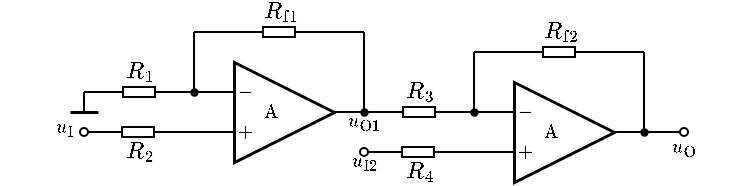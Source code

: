 <mxfile version="20.7.4" type="device"><diagram id="Fo1MZm2neYlu_NJdYs7B" name="第 1 页"><mxGraphModel dx="444" dy="310" grid="1" gridSize="5" guides="1" tooltips="1" connect="1" arrows="1" fold="1" page="1" pageScale="1" pageWidth="827" pageHeight="1169" math="1" shadow="0"><root><mxCell id="0"/><mxCell id="1" parent="0"/><mxCell id="XhBD2scCNB9_w0kGb37Q-1" value="\(\text{A}\) 　&amp;nbsp;" style="triangle;whiteSpace=wrap;html=1;strokeWidth=1.5;connectable=0;allowArrows=0;fontSize=8;" parent="1" vertex="1"><mxGeometry x="155" y="160" width="50" height="50" as="geometry"/></mxCell><mxCell id="XhBD2scCNB9_w0kGb37Q-2" value="" style="endArrow=none;html=1;rounded=0;exitX=0;exitY=0.5;exitDx=0;exitDy=0;exitPerimeter=0;" parent="1" source="XhBD2scCNB9_w0kGb37Q-28" edge="1"><mxGeometry width="50" height="50" relative="1" as="geometry"><mxPoint x="125" y="175" as="sourcePoint"/><mxPoint x="155" y="175" as="targetPoint"/></mxGeometry></mxCell><mxCell id="XhBD2scCNB9_w0kGb37Q-3" value="" style="endArrow=none;html=1;rounded=0;" parent="1" edge="1"><mxGeometry width="50" height="50" relative="1" as="geometry"><mxPoint x="135" y="195" as="sourcePoint"/><mxPoint x="155" y="195" as="targetPoint"/></mxGeometry></mxCell><mxCell id="XhBD2scCNB9_w0kGb37Q-4" value="$$-$$" style="text;html=1;resizable=1;autosize=1;align=center;verticalAlign=middle;points=[];fillColor=none;strokeColor=none;rounded=0;movable=1;rotatable=1;deletable=1;editable=1;connectable=0;fontSize=8;" parent="1" vertex="1"><mxGeometry x="155" y="170" width="10" height="10" as="geometry"/></mxCell><mxCell id="XhBD2scCNB9_w0kGb37Q-5" value="$$+$$" style="text;html=1;resizable=1;autosize=1;align=center;verticalAlign=middle;points=[];fillColor=none;strokeColor=none;rounded=0;movable=1;rotatable=1;deletable=1;editable=1;connectable=0;fontSize=8;" parent="1" vertex="1"><mxGeometry x="155" y="190" width="10" height="10" as="geometry"/></mxCell><mxCell id="XhBD2scCNB9_w0kGb37Q-6" value="" style="endArrow=none;html=1;rounded=0;fontSize=8;" parent="1" edge="1"><mxGeometry width="50" height="50" relative="1" as="geometry"><mxPoint x="205" y="185" as="sourcePoint"/><mxPoint x="220" y="185" as="targetPoint"/></mxGeometry></mxCell><mxCell id="XhBD2scCNB9_w0kGb37Q-10" value="$$R_{\mathrm{f}1}$$" style="text;html=1;resizable=1;autosize=1;align=center;verticalAlign=middle;points=[];fillColor=none;strokeColor=none;rounded=0;fontSize=10;movable=1;rotatable=1;deletable=1;editable=1;connectable=0;allowArrows=0;" parent="1" vertex="1"><mxGeometry x="170" y="130" width="15" height="10" as="geometry"/></mxCell><mxCell id="XhBD2scCNB9_w0kGb37Q-11" value="" style="endArrow=none;html=1;rounded=0;fontSize=10;startSize=4;endSize=4;entryX=1;entryY=0.5;entryDx=0;entryDy=0;entryPerimeter=0;" parent="1" target="XhBD2scCNB9_w0kGb37Q-12" edge="1"><mxGeometry width="50" height="50" relative="1" as="geometry"><mxPoint x="135" y="145" as="sourcePoint"/><mxPoint x="414.5" y="65.5" as="targetPoint"/></mxGeometry></mxCell><mxCell id="XhBD2scCNB9_w0kGb37Q-12" value="" style="pointerEvents=1;verticalLabelPosition=bottom;shadow=0;dashed=0;align=center;html=1;verticalAlign=top;shape=mxgraph.electrical.resistors.resistor_1;fontSize=10;direction=west;allowArrows=0;" parent="1" vertex="1"><mxGeometry x="165" y="142.5" width="25" height="5" as="geometry"/></mxCell><mxCell id="XhBD2scCNB9_w0kGb37Q-13" value="" style="endArrow=none;html=1;rounded=0;fontSize=10;startSize=4;endSize=4;exitX=0;exitY=0.5;exitDx=0;exitDy=0;exitPerimeter=0;" parent="1" source="XhBD2scCNB9_w0kGb37Q-12" edge="1"><mxGeometry width="50" height="50" relative="1" as="geometry"><mxPoint x="307" y="50.5" as="sourcePoint"/><mxPoint x="220" y="145" as="targetPoint"/></mxGeometry></mxCell><mxCell id="XhBD2scCNB9_w0kGb37Q-18" value="$$R_2$$" style="text;html=1;resizable=1;autosize=1;align=center;verticalAlign=middle;points=[];fillColor=none;strokeColor=none;rounded=0;fontSize=10;movable=1;rotatable=1;deletable=1;editable=1;connectable=0;allowArrows=0;" parent="1" vertex="1"><mxGeometry x="100" y="200" width="15" height="10" as="geometry"/></mxCell><mxCell id="XhBD2scCNB9_w0kGb37Q-19" value="" style="endArrow=none;html=1;rounded=0;fontSize=10;startSize=4;endSize=4;entryX=1;entryY=0.5;entryDx=0;entryDy=0;entryPerimeter=0;" parent="1" target="XhBD2scCNB9_w0kGb37Q-20" edge="1"><mxGeometry width="50" height="50" relative="1" as="geometry"><mxPoint x="135" y="195" as="sourcePoint"/><mxPoint x="332" y="165.5" as="targetPoint"/></mxGeometry></mxCell><mxCell id="XhBD2scCNB9_w0kGb37Q-20" value="" style="pointerEvents=1;verticalLabelPosition=bottom;shadow=0;dashed=0;align=center;html=1;verticalAlign=top;shape=mxgraph.electrical.resistors.resistor_1;fontSize=10;direction=east;allowArrows=0;" parent="1" vertex="1"><mxGeometry x="94.5" y="192.5" width="25" height="5" as="geometry"/></mxCell><mxCell id="XhBD2scCNB9_w0kGb37Q-24" value="" style="endArrow=none;html=1;rounded=0;fontSize=8;" parent="1" edge="1"><mxGeometry width="50" height="50" relative="1" as="geometry"><mxPoint x="220" y="185" as="sourcePoint"/><mxPoint x="220" y="145" as="targetPoint"/></mxGeometry></mxCell><mxCell id="XhBD2scCNB9_w0kGb37Q-25" value="" style="endArrow=none;html=1;rounded=0;fontSize=8;" parent="1" edge="1"><mxGeometry width="50" height="50" relative="1" as="geometry"><mxPoint x="135" y="175" as="sourcePoint"/><mxPoint x="135" y="145" as="targetPoint"/></mxGeometry></mxCell><mxCell id="XhBD2scCNB9_w0kGb37Q-26" value="" style="endArrow=none;html=1;rounded=0;fontSize=8;strokeWidth=1.5;" parent="1" edge="1"><mxGeometry width="50" height="50" relative="1" as="geometry"><mxPoint x="73" y="185" as="sourcePoint"/><mxPoint x="87" y="185" as="targetPoint"/></mxGeometry></mxCell><mxCell id="XhBD2scCNB9_w0kGb37Q-27" value="$$R_1$$" style="text;html=1;resizable=1;autosize=1;align=center;verticalAlign=middle;points=[];fillColor=none;strokeColor=none;rounded=0;fontSize=10;movable=1;rotatable=1;deletable=1;editable=1;connectable=0;allowArrows=0;" parent="1" vertex="1"><mxGeometry x="100" y="160" width="15" height="10" as="geometry"/></mxCell><mxCell id="XhBD2scCNB9_w0kGb37Q-28" value="" style="pointerEvents=1;verticalLabelPosition=bottom;shadow=0;dashed=0;align=center;html=1;verticalAlign=top;shape=mxgraph.electrical.resistors.resistor_1;fontSize=10;direction=west;allowArrows=0;" parent="1" vertex="1"><mxGeometry x="95" y="172.5" width="25" height="5" as="geometry"/></mxCell><mxCell id="XhBD2scCNB9_w0kGb37Q-31" value="" style="shape=waypoint;sketch=0;fillStyle=solid;size=6;pointerEvents=1;points=[];fillColor=none;resizable=1;rotatable=1;perimeter=centerPerimeter;snapToPoint=1;strokeWidth=0.1;fontSize=8;movable=1;deletable=1;editable=1;connectable=0;allowArrows=0;" parent="1" vertex="1"><mxGeometry x="215" y="180" width="10" height="10" as="geometry"/></mxCell><mxCell id="XhBD2scCNB9_w0kGb37Q-32" value="$$u_\mathrm{I}$$" style="text;html=1;align=center;verticalAlign=middle;resizable=1;points=[];autosize=1;strokeColor=none;fillColor=none;fontSize=8;movable=1;rotatable=1;deletable=1;editable=1;connectable=1;" parent="1" vertex="1"><mxGeometry x="60" y="185" width="20" height="15" as="geometry"/></mxCell><mxCell id="XhBD2scCNB9_w0kGb37Q-33" value="$$u_{\mathrm{O}1}$$" style="text;html=1;align=center;verticalAlign=middle;resizable=1;points=[];autosize=1;strokeColor=none;fillColor=none;fontSize=8;movable=1;rotatable=1;deletable=1;editable=1;connectable=0;allowArrows=0;" parent="1" vertex="1"><mxGeometry x="210" y="185" width="20" height="10" as="geometry"/></mxCell><mxCell id="PMe-l8qBmvfCz_uRoptx-1" value="" style="endArrow=none;html=1;rounded=0;strokeWidth=1;fontSize=8;startArrow=oval;startFill=0;endSize=4;startSize=4;entryX=0;entryY=0.5;entryDx=0;entryDy=0;entryPerimeter=0;" parent="1" target="XhBD2scCNB9_w0kGb37Q-20" edge="1"><mxGeometry width="50" height="50" relative="1" as="geometry"><mxPoint x="80" y="195" as="sourcePoint"/><mxPoint x="85" y="150" as="targetPoint"/></mxGeometry></mxCell><mxCell id="PMe-l8qBmvfCz_uRoptx-2" value="" style="endArrow=none;html=1;rounded=0;strokeWidth=1;fontSize=8;startSize=4;endSize=4;entryX=1;entryY=0.5;entryDx=0;entryDy=0;entryPerimeter=0;" parent="1" target="XhBD2scCNB9_w0kGb37Q-28" edge="1"><mxGeometry width="50" height="50" relative="1" as="geometry"><mxPoint x="80" y="175" as="sourcePoint"/><mxPoint x="105" y="150" as="targetPoint"/></mxGeometry></mxCell><mxCell id="PMe-l8qBmvfCz_uRoptx-6" value="" style="endArrow=none;html=1;rounded=0;strokeWidth=1;fontSize=8;startSize=4;endSize=4;" parent="1" edge="1"><mxGeometry width="50" height="50" relative="1" as="geometry"><mxPoint x="80" y="185" as="sourcePoint"/><mxPoint x="80" y="175" as="targetPoint"/></mxGeometry></mxCell><mxCell id="PMe-l8qBmvfCz_uRoptx-7" value="" style="shape=waypoint;sketch=0;fillStyle=solid;size=6;pointerEvents=1;points=[];fillColor=none;resizable=1;rotatable=1;perimeter=centerPerimeter;snapToPoint=1;strokeWidth=0.1;fontSize=8;movable=1;deletable=1;editable=1;connectable=1;" parent="1" vertex="1"><mxGeometry x="130" y="170" width="10" height="10" as="geometry"/></mxCell><mxCell id="s8XkLvD5kZIU-7hfsQn_-1" value="\(\text{A}\) 　&amp;nbsp;" style="triangle;whiteSpace=wrap;html=1;strokeWidth=1.5;connectable=0;allowArrows=0;fontSize=8;" vertex="1" parent="1"><mxGeometry x="295" y="170" width="50" height="50" as="geometry"/></mxCell><mxCell id="s8XkLvD5kZIU-7hfsQn_-2" value="" style="endArrow=none;html=1;rounded=0;exitX=0;exitY=0.5;exitDx=0;exitDy=0;exitPerimeter=0;" edge="1" parent="1" source="s8XkLvD5kZIU-7hfsQn_-18"><mxGeometry width="50" height="50" relative="1" as="geometry"><mxPoint x="265" y="185" as="sourcePoint"/><mxPoint x="295" y="185.0" as="targetPoint"/></mxGeometry></mxCell><mxCell id="s8XkLvD5kZIU-7hfsQn_-3" value="" style="endArrow=none;html=1;rounded=0;" edge="1" parent="1"><mxGeometry width="50" height="50" relative="1" as="geometry"><mxPoint x="275" y="205.0" as="sourcePoint"/><mxPoint x="295" y="205.0" as="targetPoint"/></mxGeometry></mxCell><mxCell id="s8XkLvD5kZIU-7hfsQn_-4" value="$$-$$" style="text;html=1;resizable=1;autosize=1;align=center;verticalAlign=middle;points=[];fillColor=none;strokeColor=none;rounded=0;movable=1;rotatable=1;deletable=1;editable=1;connectable=0;fontSize=8;" vertex="1" parent="1"><mxGeometry x="295" y="180" width="10" height="10" as="geometry"/></mxCell><mxCell id="s8XkLvD5kZIU-7hfsQn_-5" value="$$+$$" style="text;html=1;resizable=1;autosize=1;align=center;verticalAlign=middle;points=[];fillColor=none;strokeColor=none;rounded=0;movable=1;rotatable=1;deletable=1;editable=1;connectable=0;fontSize=8;" vertex="1" parent="1"><mxGeometry x="295" y="200" width="10" height="10" as="geometry"/></mxCell><mxCell id="s8XkLvD5kZIU-7hfsQn_-6" value="" style="endArrow=none;html=1;rounded=0;fontSize=8;" edge="1" parent="1"><mxGeometry width="50" height="50" relative="1" as="geometry"><mxPoint x="345" y="195.0" as="sourcePoint"/><mxPoint x="360" y="195.0" as="targetPoint"/></mxGeometry></mxCell><mxCell id="s8XkLvD5kZIU-7hfsQn_-7" value="$$R_{\mathrm{f}2}$$" style="text;html=1;resizable=1;autosize=1;align=center;verticalAlign=middle;points=[];fillColor=none;strokeColor=none;rounded=0;fontSize=10;movable=1;rotatable=1;deletable=1;editable=1;connectable=0;allowArrows=0;" vertex="1" parent="1"><mxGeometry x="310" y="140" width="15" height="10" as="geometry"/></mxCell><mxCell id="s8XkLvD5kZIU-7hfsQn_-8" value="" style="endArrow=none;html=1;rounded=0;fontSize=10;startSize=4;endSize=4;entryX=1;entryY=0.5;entryDx=0;entryDy=0;entryPerimeter=0;" edge="1" parent="1" target="s8XkLvD5kZIU-7hfsQn_-9"><mxGeometry width="50" height="50" relative="1" as="geometry"><mxPoint x="275" y="155.0" as="sourcePoint"/><mxPoint x="554.5" y="75.5" as="targetPoint"/></mxGeometry></mxCell><mxCell id="s8XkLvD5kZIU-7hfsQn_-9" value="" style="pointerEvents=1;verticalLabelPosition=bottom;shadow=0;dashed=0;align=center;html=1;verticalAlign=top;shape=mxgraph.electrical.resistors.resistor_1;fontSize=10;direction=west;allowArrows=0;" vertex="1" parent="1"><mxGeometry x="305" y="152.5" width="25" height="5" as="geometry"/></mxCell><mxCell id="s8XkLvD5kZIU-7hfsQn_-10" value="" style="endArrow=none;html=1;rounded=0;fontSize=10;startSize=4;endSize=4;exitX=0;exitY=0.5;exitDx=0;exitDy=0;exitPerimeter=0;" edge="1" parent="1" source="s8XkLvD5kZIU-7hfsQn_-9"><mxGeometry width="50" height="50" relative="1" as="geometry"><mxPoint x="447" y="60.5" as="sourcePoint"/><mxPoint x="360" y="155.0" as="targetPoint"/></mxGeometry></mxCell><mxCell id="s8XkLvD5kZIU-7hfsQn_-11" value="$$R_4$$" style="text;html=1;resizable=1;autosize=1;align=center;verticalAlign=middle;points=[];fillColor=none;strokeColor=none;rounded=0;fontSize=10;movable=1;rotatable=1;deletable=1;editable=1;connectable=0;allowArrows=0;" vertex="1" parent="1"><mxGeometry x="240" y="210" width="15" height="10" as="geometry"/></mxCell><mxCell id="s8XkLvD5kZIU-7hfsQn_-12" value="" style="endArrow=none;html=1;rounded=0;fontSize=10;startSize=4;endSize=4;entryX=1;entryY=0.5;entryDx=0;entryDy=0;entryPerimeter=0;" edge="1" parent="1" target="s8XkLvD5kZIU-7hfsQn_-13"><mxGeometry width="50" height="50" relative="1" as="geometry"><mxPoint x="275" y="205.0" as="sourcePoint"/><mxPoint x="472" y="175.5" as="targetPoint"/></mxGeometry></mxCell><mxCell id="s8XkLvD5kZIU-7hfsQn_-13" value="" style="pointerEvents=1;verticalLabelPosition=bottom;shadow=0;dashed=0;align=center;html=1;verticalAlign=top;shape=mxgraph.electrical.resistors.resistor_1;fontSize=10;direction=east;allowArrows=0;" vertex="1" parent="1"><mxGeometry x="234.5" y="202.5" width="25" height="5" as="geometry"/></mxCell><mxCell id="s8XkLvD5kZIU-7hfsQn_-14" value="" style="endArrow=none;html=1;rounded=0;fontSize=8;" edge="1" parent="1"><mxGeometry width="50" height="50" relative="1" as="geometry"><mxPoint x="360" y="195.0" as="sourcePoint"/><mxPoint x="360" y="155.0" as="targetPoint"/></mxGeometry></mxCell><mxCell id="s8XkLvD5kZIU-7hfsQn_-15" value="" style="endArrow=none;html=1;rounded=0;fontSize=8;" edge="1" parent="1"><mxGeometry width="50" height="50" relative="1" as="geometry"><mxPoint x="275" y="185.0" as="sourcePoint"/><mxPoint x="275" y="155.0" as="targetPoint"/></mxGeometry></mxCell><mxCell id="s8XkLvD5kZIU-7hfsQn_-17" value="$$R_3$$" style="text;html=1;resizable=1;autosize=1;align=center;verticalAlign=middle;points=[];fillColor=none;strokeColor=none;rounded=0;fontSize=10;movable=1;rotatable=1;deletable=1;editable=1;connectable=0;allowArrows=0;" vertex="1" parent="1"><mxGeometry x="240" y="170" width="15" height="10" as="geometry"/></mxCell><mxCell id="s8XkLvD5kZIU-7hfsQn_-18" value="" style="pointerEvents=1;verticalLabelPosition=bottom;shadow=0;dashed=0;align=center;html=1;verticalAlign=top;shape=mxgraph.electrical.resistors.resistor_1;fontSize=10;direction=west;allowArrows=0;" vertex="1" parent="1"><mxGeometry x="235" y="182.5" width="25" height="5" as="geometry"/></mxCell><mxCell id="s8XkLvD5kZIU-7hfsQn_-19" value="" style="endArrow=none;html=1;rounded=0;strokeWidth=1;fontSize=8;startArrow=oval;startFill=0;endSize=4;startSize=4;" edge="1" parent="1"><mxGeometry width="50" height="50" relative="1" as="geometry"><mxPoint x="380" y="195" as="sourcePoint"/><mxPoint x="360" y="195" as="targetPoint"/></mxGeometry></mxCell><mxCell id="s8XkLvD5kZIU-7hfsQn_-20" value="" style="shape=waypoint;sketch=0;fillStyle=solid;size=6;pointerEvents=1;points=[];fillColor=none;resizable=1;rotatable=1;perimeter=centerPerimeter;snapToPoint=1;strokeWidth=0.1;fontSize=8;movable=1;deletable=1;editable=1;connectable=0;allowArrows=0;" vertex="1" parent="1"><mxGeometry x="355" y="190" width="10" height="10" as="geometry"/></mxCell><mxCell id="s8XkLvD5kZIU-7hfsQn_-21" value="$$u_{\mathrm{I}2}$$" style="text;html=1;align=center;verticalAlign=middle;resizable=1;points=[];autosize=1;strokeColor=none;fillColor=none;fontSize=8;movable=1;rotatable=1;deletable=1;editable=1;connectable=0;allowArrows=0;" vertex="1" parent="1"><mxGeometry x="210" y="205" width="20" height="10" as="geometry"/></mxCell><mxCell id="s8XkLvD5kZIU-7hfsQn_-22" value="$$u_\mathrm{O}$$" style="text;html=1;align=center;verticalAlign=middle;resizable=1;points=[];autosize=1;strokeColor=none;fillColor=none;fontSize=8;movable=1;rotatable=1;deletable=1;editable=1;connectable=0;allowArrows=0;" vertex="1" parent="1"><mxGeometry x="370" y="195" width="20" height="15" as="geometry"/></mxCell><mxCell id="s8XkLvD5kZIU-7hfsQn_-23" value="" style="endArrow=none;html=1;rounded=0;strokeWidth=1;fontSize=8;startArrow=oval;startFill=0;endSize=4;startSize=4;entryX=0;entryY=0.5;entryDx=0;entryDy=0;entryPerimeter=0;" edge="1" parent="1" target="s8XkLvD5kZIU-7hfsQn_-13"><mxGeometry width="50" height="50" relative="1" as="geometry"><mxPoint x="220" y="205.0" as="sourcePoint"/><mxPoint x="225" y="160" as="targetPoint"/></mxGeometry></mxCell><mxCell id="s8XkLvD5kZIU-7hfsQn_-24" value="" style="endArrow=none;html=1;rounded=0;strokeWidth=1;fontSize=8;startSize=4;endSize=4;entryX=1;entryY=0.5;entryDx=0;entryDy=0;entryPerimeter=0;" edge="1" parent="1" target="s8XkLvD5kZIU-7hfsQn_-18"><mxGeometry width="50" height="50" relative="1" as="geometry"><mxPoint x="220" y="185" as="sourcePoint"/><mxPoint x="285" y="160" as="targetPoint"/></mxGeometry></mxCell><mxCell id="s8XkLvD5kZIU-7hfsQn_-26" value="" style="shape=waypoint;sketch=0;fillStyle=solid;size=6;pointerEvents=1;points=[];fillColor=none;resizable=1;rotatable=1;perimeter=centerPerimeter;snapToPoint=1;strokeWidth=0.1;fontSize=8;movable=1;deletable=1;editable=1;connectable=1;" vertex="1" parent="1"><mxGeometry x="270" y="180" width="10" height="10" as="geometry"/></mxCell></root></mxGraphModel></diagram></mxfile>